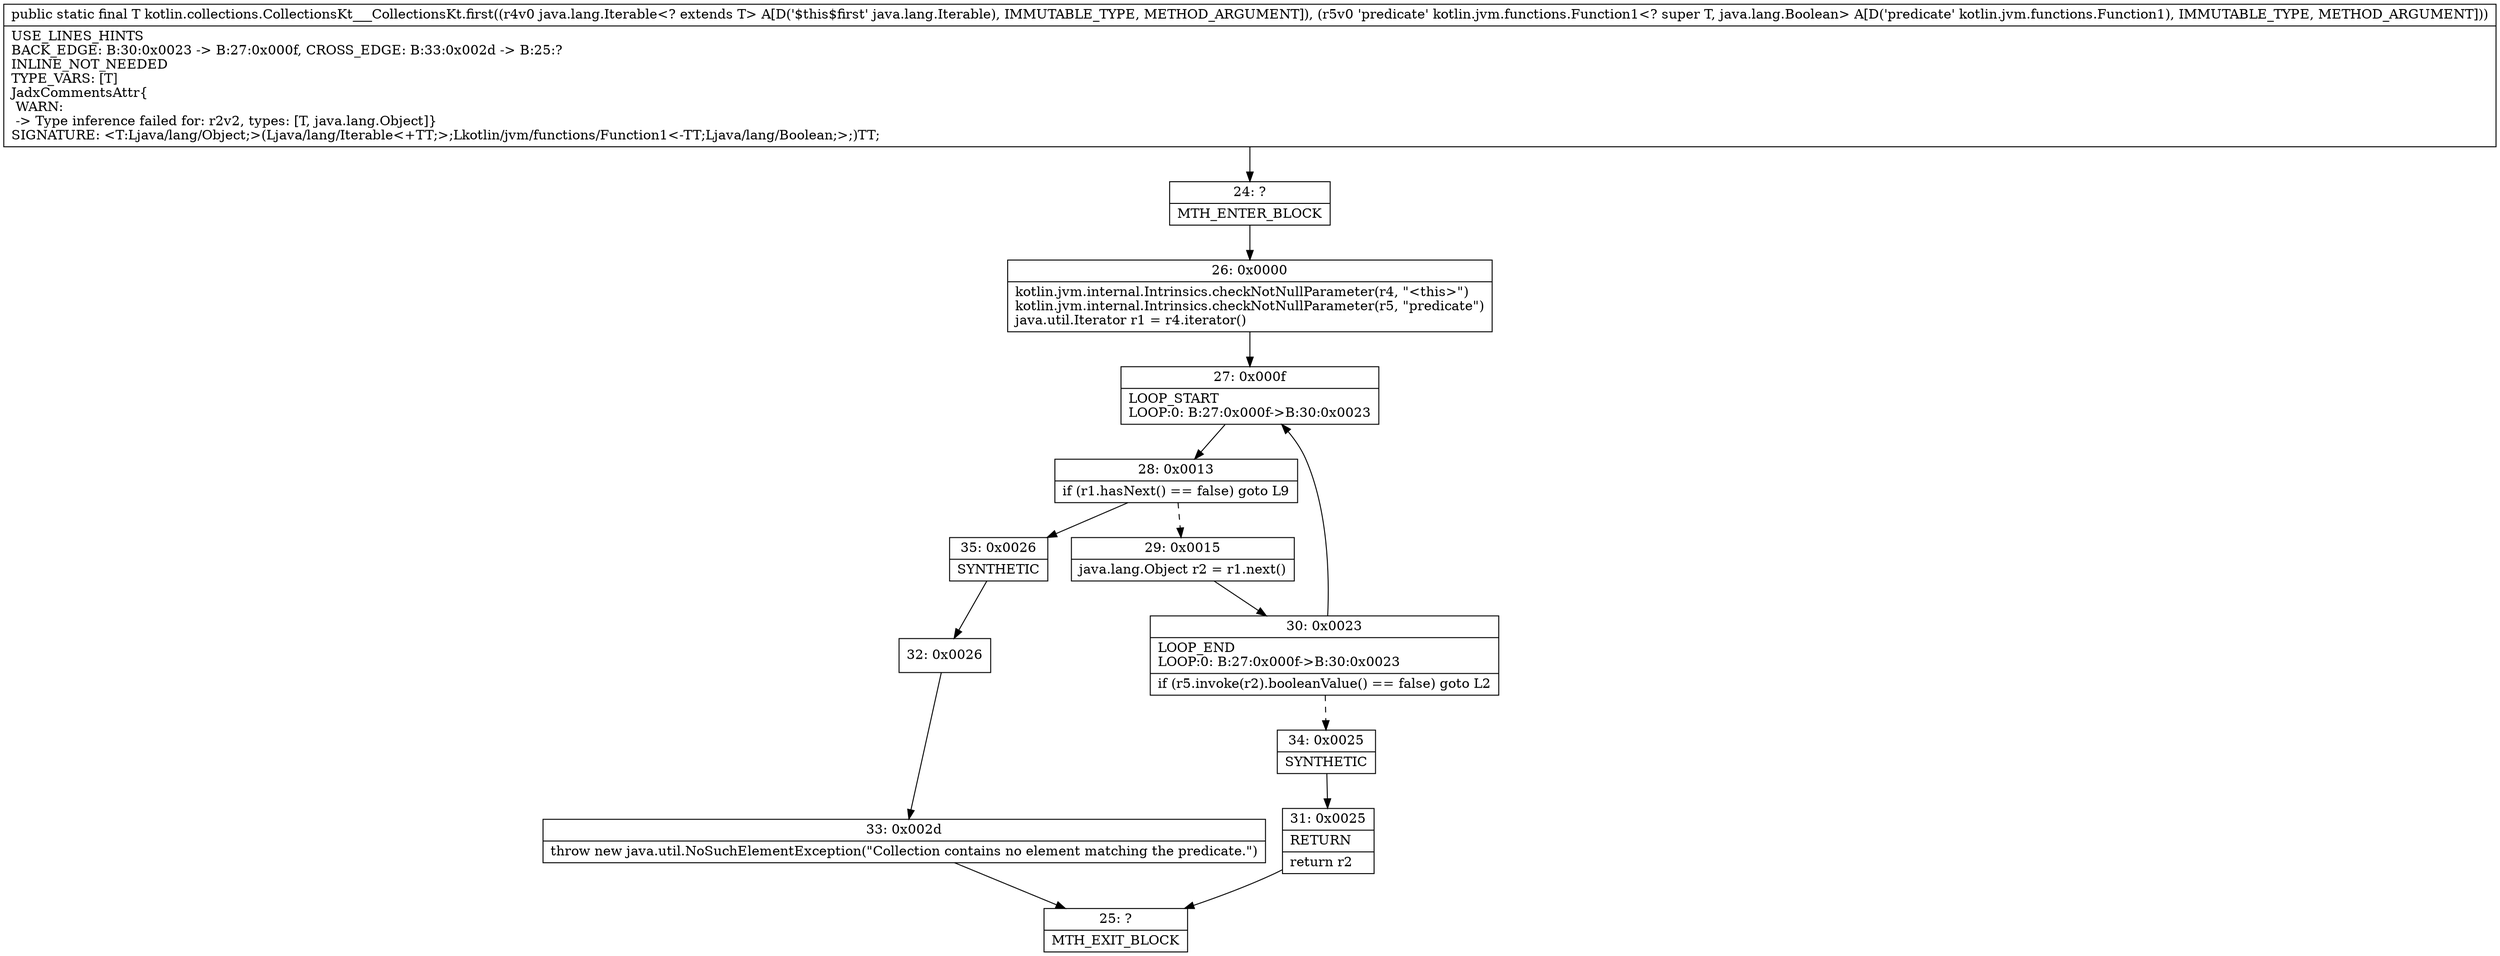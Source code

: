 digraph "CFG forkotlin.collections.CollectionsKt___CollectionsKt.first(Ljava\/lang\/Iterable;Lkotlin\/jvm\/functions\/Function1;)Ljava\/lang\/Object;" {
Node_24 [shape=record,label="{24\:\ ?|MTH_ENTER_BLOCK\l}"];
Node_26 [shape=record,label="{26\:\ 0x0000|kotlin.jvm.internal.Intrinsics.checkNotNullParameter(r4, \"\<this\>\")\lkotlin.jvm.internal.Intrinsics.checkNotNullParameter(r5, \"predicate\")\ljava.util.Iterator r1 = r4.iterator()\l}"];
Node_27 [shape=record,label="{27\:\ 0x000f|LOOP_START\lLOOP:0: B:27:0x000f\-\>B:30:0x0023\l}"];
Node_28 [shape=record,label="{28\:\ 0x0013|if (r1.hasNext() == false) goto L9\l}"];
Node_29 [shape=record,label="{29\:\ 0x0015|java.lang.Object r2 = r1.next()\l}"];
Node_30 [shape=record,label="{30\:\ 0x0023|LOOP_END\lLOOP:0: B:27:0x000f\-\>B:30:0x0023\l|if (r5.invoke(r2).booleanValue() == false) goto L2\l}"];
Node_34 [shape=record,label="{34\:\ 0x0025|SYNTHETIC\l}"];
Node_31 [shape=record,label="{31\:\ 0x0025|RETURN\l|return r2\l}"];
Node_25 [shape=record,label="{25\:\ ?|MTH_EXIT_BLOCK\l}"];
Node_35 [shape=record,label="{35\:\ 0x0026|SYNTHETIC\l}"];
Node_32 [shape=record,label="{32\:\ 0x0026}"];
Node_33 [shape=record,label="{33\:\ 0x002d|throw new java.util.NoSuchElementException(\"Collection contains no element matching the predicate.\")\l}"];
MethodNode[shape=record,label="{public static final T kotlin.collections.CollectionsKt___CollectionsKt.first((r4v0 java.lang.Iterable\<? extends T\> A[D('$this$first' java.lang.Iterable), IMMUTABLE_TYPE, METHOD_ARGUMENT]), (r5v0 'predicate' kotlin.jvm.functions.Function1\<? super T, java.lang.Boolean\> A[D('predicate' kotlin.jvm.functions.Function1), IMMUTABLE_TYPE, METHOD_ARGUMENT]))  | USE_LINES_HINTS\lBACK_EDGE: B:30:0x0023 \-\> B:27:0x000f, CROSS_EDGE: B:33:0x002d \-\> B:25:?\lINLINE_NOT_NEEDED\lTYPE_VARS: [T]\lJadxCommentsAttr\{\l WARN: \l \-\> Type inference failed for: r2v2, types: [T, java.lang.Object]\}\lSIGNATURE: \<T:Ljava\/lang\/Object;\>(Ljava\/lang\/Iterable\<+TT;\>;Lkotlin\/jvm\/functions\/Function1\<\-TT;Ljava\/lang\/Boolean;\>;)TT;\l}"];
MethodNode -> Node_24;Node_24 -> Node_26;
Node_26 -> Node_27;
Node_27 -> Node_28;
Node_28 -> Node_29[style=dashed];
Node_28 -> Node_35;
Node_29 -> Node_30;
Node_30 -> Node_27;
Node_30 -> Node_34[style=dashed];
Node_34 -> Node_31;
Node_31 -> Node_25;
Node_35 -> Node_32;
Node_32 -> Node_33;
Node_33 -> Node_25;
}

